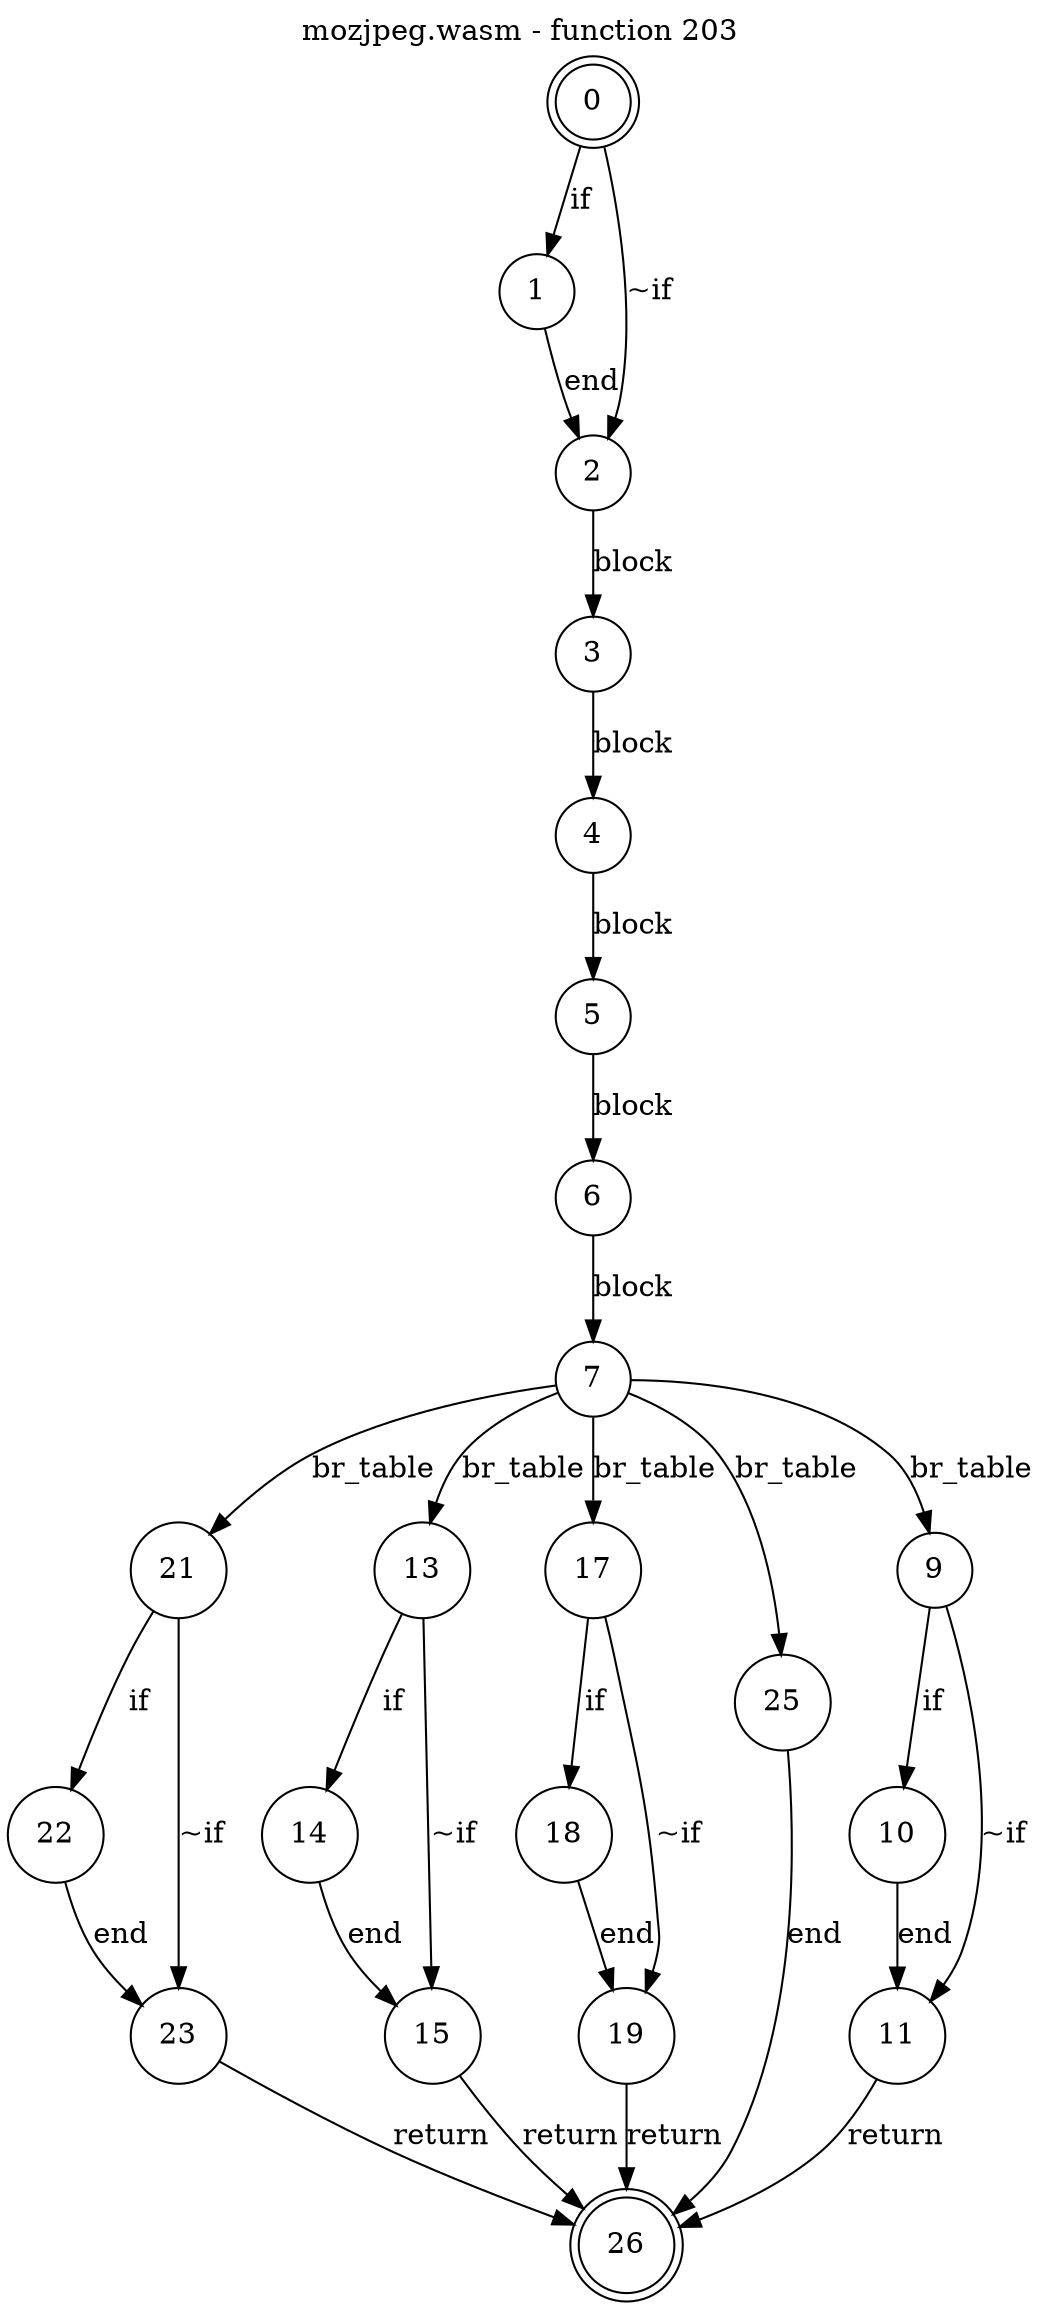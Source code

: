 digraph finite_state_machine {
    label = "mozjpeg.wasm - function 203"
    labelloc =  t
    labelfontsize = 16
    labelfontcolor = black
    labelfontname = "Helvetica"
    node [shape = doublecircle]; 0 26;
    node [shape = circle];
    0 -> 1[label="if"];
    0 -> 2[label="~if"];
    1 -> 2[label="end"];
    2 -> 3[label="block"];
    3 -> 4[label="block"];
    4 -> 5[label="block"];
    5 -> 6[label="block"];
    6 -> 7[label="block"];
    7 -> 21[label="br_table"];
    7 -> 13[label="br_table"];
    7 -> 17[label="br_table"];
    7 -> 25[label="br_table"];
    7 -> 9[label="br_table"];
    9 -> 10[label="if"];
    9 -> 11[label="~if"];
    10 -> 11[label="end"];
    11 -> 26[label="return"];
    13 -> 14[label="if"];
    13 -> 15[label="~if"];
    14 -> 15[label="end"];
    15 -> 26[label="return"];
    17 -> 18[label="if"];
    17 -> 19[label="~if"];
    18 -> 19[label="end"];
    19 -> 26[label="return"];
    21 -> 22[label="if"];
    21 -> 23[label="~if"];
    22 -> 23[label="end"];
    23 -> 26[label="return"];
    25 -> 26[label="end"];
}
